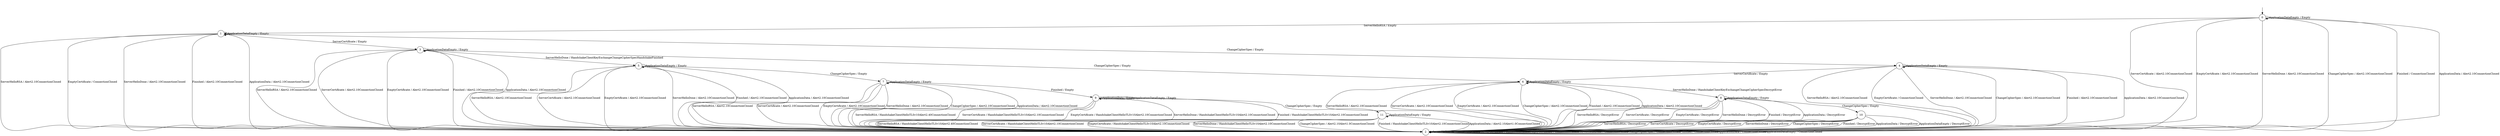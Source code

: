 digraph g {
__start0 [label="" shape="none"];

	s0 [shape="circle" label="0"];
	s1 [shape="circle" label="1"];
	s2 [shape="circle" label="2"];
	s3 [shape="circle" label="3"];
	s4 [shape="circle" label="4"];
	s5 [shape="circle" label="5"];
	s6 [shape="circle" label="6"];
	s7 [shape="circle" label="7"];
	s8 [shape="circle" label="8"];
	s9 [shape="circle" label="9"];
	s10 [shape="circle" label="10"];
	s11 [shape="circle" label="11"];
	s0 -> s1 [label="ServerHelloRSA / Empty"];
	s0 -> s2 [label="ServerCertificate / Alert2.10ConnectionClosed"];
	s0 -> s2 [label="EmptyCertificate / Alert2.10ConnectionClosed"];
	s0 -> s2 [label="ServerHelloDone / Alert2.10ConnectionClosed"];
	s0 -> s2 [label="ChangeCipherSpec / Alert2.10ConnectionClosed"];
	s0 -> s2 [label="Finished / ConnectionClosed"];
	s0 -> s2 [label="ApplicationData / Alert2.10ConnectionClosed"];
	s0 -> s0 [label="ApplicationDataEmpty / Empty"];
	s1 -> s2 [label="ServerHelloRSA / Alert2.10ConnectionClosed"];
	s1 -> s3 [label="ServerCertificate / Empty"];
	s1 -> s2 [label="EmptyCertificate / ConnectionClosed"];
	s1 -> s2 [label="ServerHelloDone / Alert2.10ConnectionClosed"];
	s1 -> s4 [label="ChangeCipherSpec / Empty"];
	s1 -> s2 [label="Finished / Alert2.10ConnectionClosed"];
	s1 -> s2 [label="ApplicationData / Alert2.10ConnectionClosed"];
	s1 -> s1 [label="ApplicationDataEmpty / Empty"];
	s2 -> s2 [label="ServerHelloRSA / ConnectionClosed"];
	s2 -> s2 [label="ServerCertificate / ConnectionClosed"];
	s2 -> s2 [label="EmptyCertificate / ConnectionClosed"];
	s2 -> s2 [label="ServerHelloDone / ConnectionClosed"];
	s2 -> s2 [label="ChangeCipherSpec / ConnectionClosed"];
	s2 -> s2 [label="Finished / ConnectionClosed"];
	s2 -> s2 [label="ApplicationData / ConnectionClosed"];
	s2 -> s2 [label="ApplicationDataEmpty / ConnectionClosed"];
	s3 -> s2 [label="ServerHelloRSA / Alert2.10ConnectionClosed"];
	s3 -> s2 [label="ServerCertificate / Alert2.10ConnectionClosed"];
	s3 -> s2 [label="EmptyCertificate / Alert2.10ConnectionClosed"];
	s3 -> s5 [label="ServerHelloDone / HandshakeClientKeyExchangeChangeCipherSpecHandshakeFinished"];
	s3 -> s6 [label="ChangeCipherSpec / Empty"];
	s3 -> s2 [label="Finished / Alert2.10ConnectionClosed"];
	s3 -> s2 [label="ApplicationData / Alert2.10ConnectionClosed"];
	s3 -> s3 [label="ApplicationDataEmpty / Empty"];
	s4 -> s2 [label="ServerHelloRSA / Alert2.10ConnectionClosed"];
	s4 -> s6 [label="ServerCertificate / Empty"];
	s4 -> s2 [label="EmptyCertificate / ConnectionClosed"];
	s4 -> s2 [label="ServerHelloDone / Alert2.10ConnectionClosed"];
	s4 -> s2 [label="ChangeCipherSpec / Alert2.10ConnectionClosed"];
	s4 -> s2 [label="Finished / Alert2.10ConnectionClosed"];
	s4 -> s2 [label="ApplicationData / Alert2.10ConnectionClosed"];
	s4 -> s4 [label="ApplicationDataEmpty / Empty"];
	s5 -> s2 [label="ServerHelloRSA / Alert2.10ConnectionClosed"];
	s5 -> s2 [label="ServerCertificate / Alert2.10ConnectionClosed"];
	s5 -> s2 [label="EmptyCertificate / Alert2.10ConnectionClosed"];
	s5 -> s2 [label="ServerHelloDone / Alert2.10ConnectionClosed"];
	s5 -> s7 [label="ChangeCipherSpec / Empty"];
	s5 -> s2 [label="Finished / Alert2.10ConnectionClosed"];
	s5 -> s2 [label="ApplicationData / Alert2.10ConnectionClosed"];
	s5 -> s5 [label="ApplicationDataEmpty / Empty"];
	s6 -> s2 [label="ServerHelloRSA / Alert2.10ConnectionClosed"];
	s6 -> s2 [label="ServerCertificate / Alert2.10ConnectionClosed"];
	s6 -> s2 [label="EmptyCertificate / Alert2.10ConnectionClosed"];
	s6 -> s8 [label="ServerHelloDone / HandshakeClientKeyExchangeChangeCipherSpecDecryptError"];
	s6 -> s2 [label="ChangeCipherSpec / Alert2.10ConnectionClosed"];
	s6 -> s2 [label="Finished / Alert2.10ConnectionClosed"];
	s6 -> s2 [label="ApplicationData / Alert2.10ConnectionClosed"];
	s6 -> s6 [label="ApplicationDataEmpty / Empty"];
	s7 -> s2 [label="ServerHelloRSA / Alert2.10ConnectionClosed"];
	s7 -> s2 [label="ServerCertificate / Alert2.10ConnectionClosed"];
	s7 -> s2 [label="EmptyCertificate / Alert2.10ConnectionClosed"];
	s7 -> s2 [label="ServerHelloDone / Alert2.10ConnectionClosed"];
	s7 -> s2 [label="ChangeCipherSpec / Alert2.10ConnectionClosed"];
	s7 -> s9 [label="Finished / Empty"];
	s7 -> s2 [label="ApplicationData / Alert2.10ConnectionClosed"];
	s7 -> s7 [label="ApplicationDataEmpty / Empty"];
	s8 -> s2 [label="ServerHelloRSA / DecryptError"];
	s8 -> s2 [label="ServerCertificate / DecryptError"];
	s8 -> s2 [label="EmptyCertificate / DecryptError"];
	s8 -> s2 [label="ServerHelloDone / DecryptError"];
	s8 -> s10 [label="ChangeCipherSpec / Empty"];
	s8 -> s2 [label="Finished / DecryptError"];
	s8 -> s2 [label="ApplicationData / DecryptError"];
	s8 -> s8 [label="ApplicationDataEmpty / Empty"];
	s9 -> s2 [label="ServerHelloRSA / HandshakeClientHelloTLSv10Alert2.40ConnectionClosed"];
	s9 -> s2 [label="ServerCertificate / HandshakeClientHelloTLSv10Alert2.10ConnectionClosed"];
	s9 -> s2 [label="EmptyCertificate / HandshakeClientHelloTLSv10Alert2.10ConnectionClosed"];
	s9 -> s2 [label="ServerHelloDone / HandshakeClientHelloTLSv10Alert2.10ConnectionClosed"];
	s9 -> s11 [label="ChangeCipherSpec / Empty"];
	s9 -> s2 [label="Finished / HandshakeClientHelloTLSv10Alert2.10ConnectionClosed"];
	s9 -> s9 [label="ApplicationData / Empty"];
	s9 -> s9 [label="ApplicationDataEmpty / Empty"];
	s10 -> s2 [label="ServerHelloRSA / DecryptError"];
	s10 -> s2 [label="ServerCertificate / DecryptError"];
	s10 -> s2 [label="EmptyCertificate / DecryptError"];
	s10 -> s2 [label="ServerHelloDone / DecryptError"];
	s10 -> s2 [label="ChangeCipherSpec / DecryptError"];
	s10 -> s2 [label="Finished / DecryptError"];
	s10 -> s2 [label="ApplicationData / DecryptError"];
	s10 -> s2 [label="ApplicationDataEmpty / DecryptError"];
	s11 -> s2 [label="ServerHelloRSA / HandshakeClientHelloTLSv10Alert2.40ConnectionClosed"];
	s11 -> s2 [label="ServerCertificate / HandshakeClientHelloTLSv10Alert2.10ConnectionClosed"];
	s11 -> s2 [label="EmptyCertificate / HandshakeClientHelloTLSv10Alert2.10ConnectionClosed"];
	s11 -> s2 [label="ServerHelloDone / HandshakeClientHelloTLSv10Alert2.10ConnectionClosed"];
	s11 -> s2 [label="ChangeCipherSpec / Alert2.10Alert1.0ConnectionClosed"];
	s11 -> s2 [label="Finished / HandshakeClientHelloTLSv10Alert2.10ConnectionClosed"];
	s11 -> s2 [label="ApplicationData / Alert2.10Alert1.0ConnectionClosed"];
	s11 -> s11 [label="ApplicationDataEmpty / Empty"];

__start0 -> s0;
}

